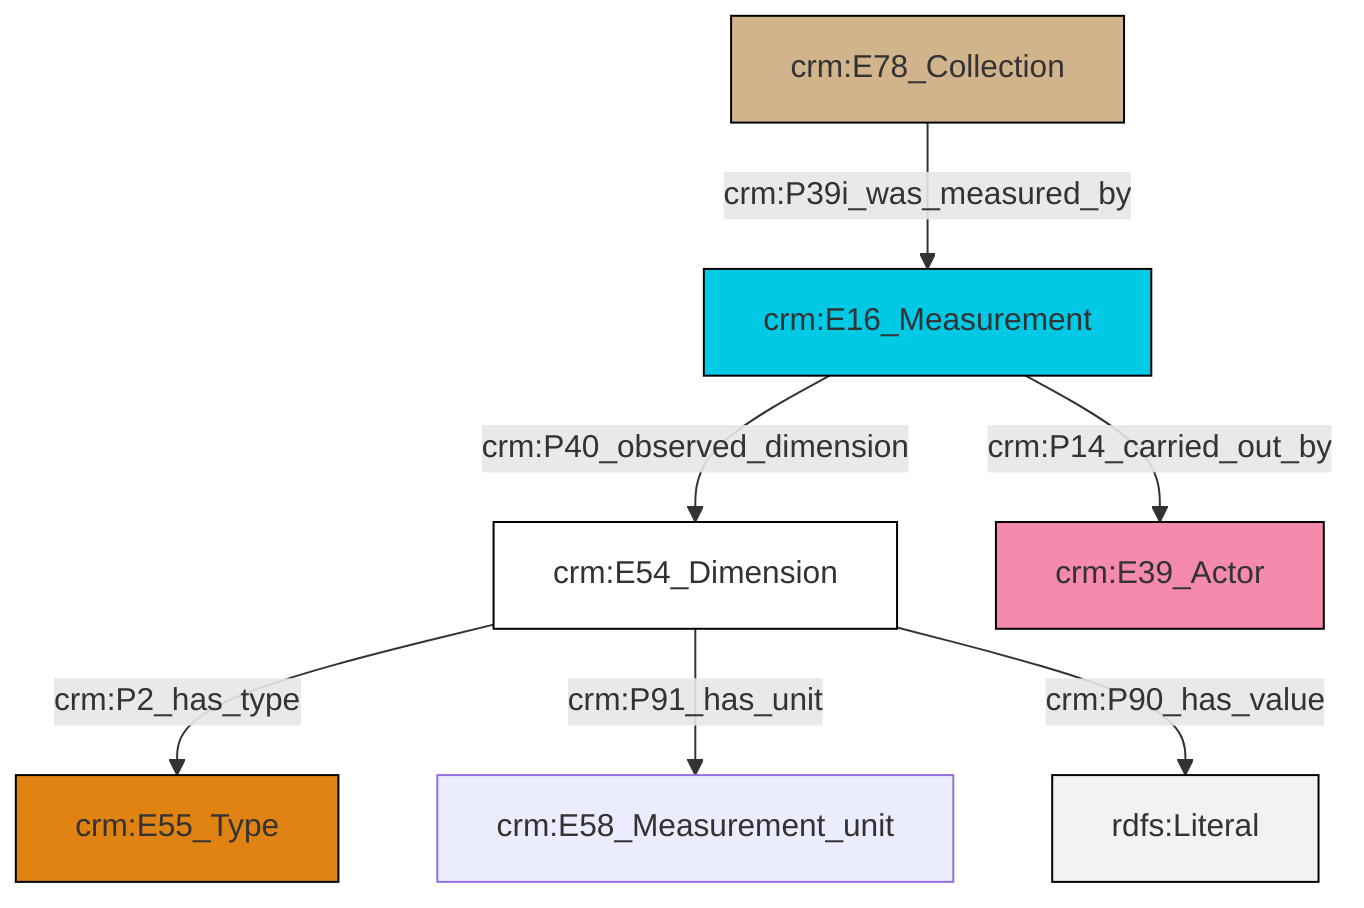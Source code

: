 graph TD
classDef Literal fill:#f2f2f2,stroke:#000000;
classDef CRM_Entity fill:#FFFFFF,stroke:#000000;
classDef Temporal_Entity fill:#00C9E6, stroke:#000000;
classDef Type fill:#E18312, stroke:#000000;
classDef Time-Span fill:#2C9C91, stroke:#000000;
classDef Appellation fill:#FFEB7F, stroke:#000000;
classDef Place fill:#008836, stroke:#000000;
classDef Persistent_Item fill:#B266B2, stroke:#000000;
classDef Conceptual_Object fill:#FFD700, stroke:#000000;
classDef Physical_Thing fill:#D2B48C, stroke:#000000;
classDef Actor fill:#f58aad, stroke:#000000;
classDef PC_Classes fill:#4ce600, stroke:#000000;
classDef Multi fill:#cccccc,stroke:#000000;

2["crm:E54_Dimension"]:::CRM_Entity -->|crm:P2_has_type| 0["crm:E55_Type"]:::Type
3["crm:E16_Measurement"]:::Temporal_Entity -->|crm:P14_carried_out_by| 4["crm:E39_Actor"]:::Actor
2["crm:E54_Dimension"]:::CRM_Entity -->|crm:P91_has_unit| 6["crm:E58_Measurement_unit"]:::Default
10["crm:E78_Collection"]:::Physical_Thing -->|crm:P39i_was_measured_by| 3["crm:E16_Measurement"]:::Temporal_Entity
2["crm:E54_Dimension"]:::CRM_Entity -->|crm:P90_has_value| 11[rdfs:Literal]:::Literal
3["crm:E16_Measurement"]:::Temporal_Entity -->|crm:P40_observed_dimension| 2["crm:E54_Dimension"]:::CRM_Entity